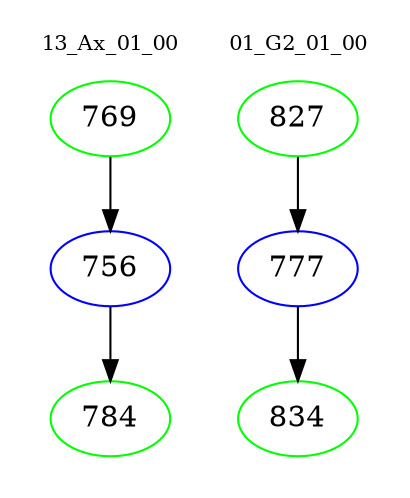 digraph{
subgraph cluster_0 {
color = white
label = "13_Ax_01_00";
fontsize=10;
T0_769 [label="769", color="green"]
T0_769 -> T0_756 [color="black"]
T0_756 [label="756", color="blue"]
T0_756 -> T0_784 [color="black"]
T0_784 [label="784", color="green"]
}
subgraph cluster_1 {
color = white
label = "01_G2_01_00";
fontsize=10;
T1_827 [label="827", color="green"]
T1_827 -> T1_777 [color="black"]
T1_777 [label="777", color="blue"]
T1_777 -> T1_834 [color="black"]
T1_834 [label="834", color="green"]
}
}

